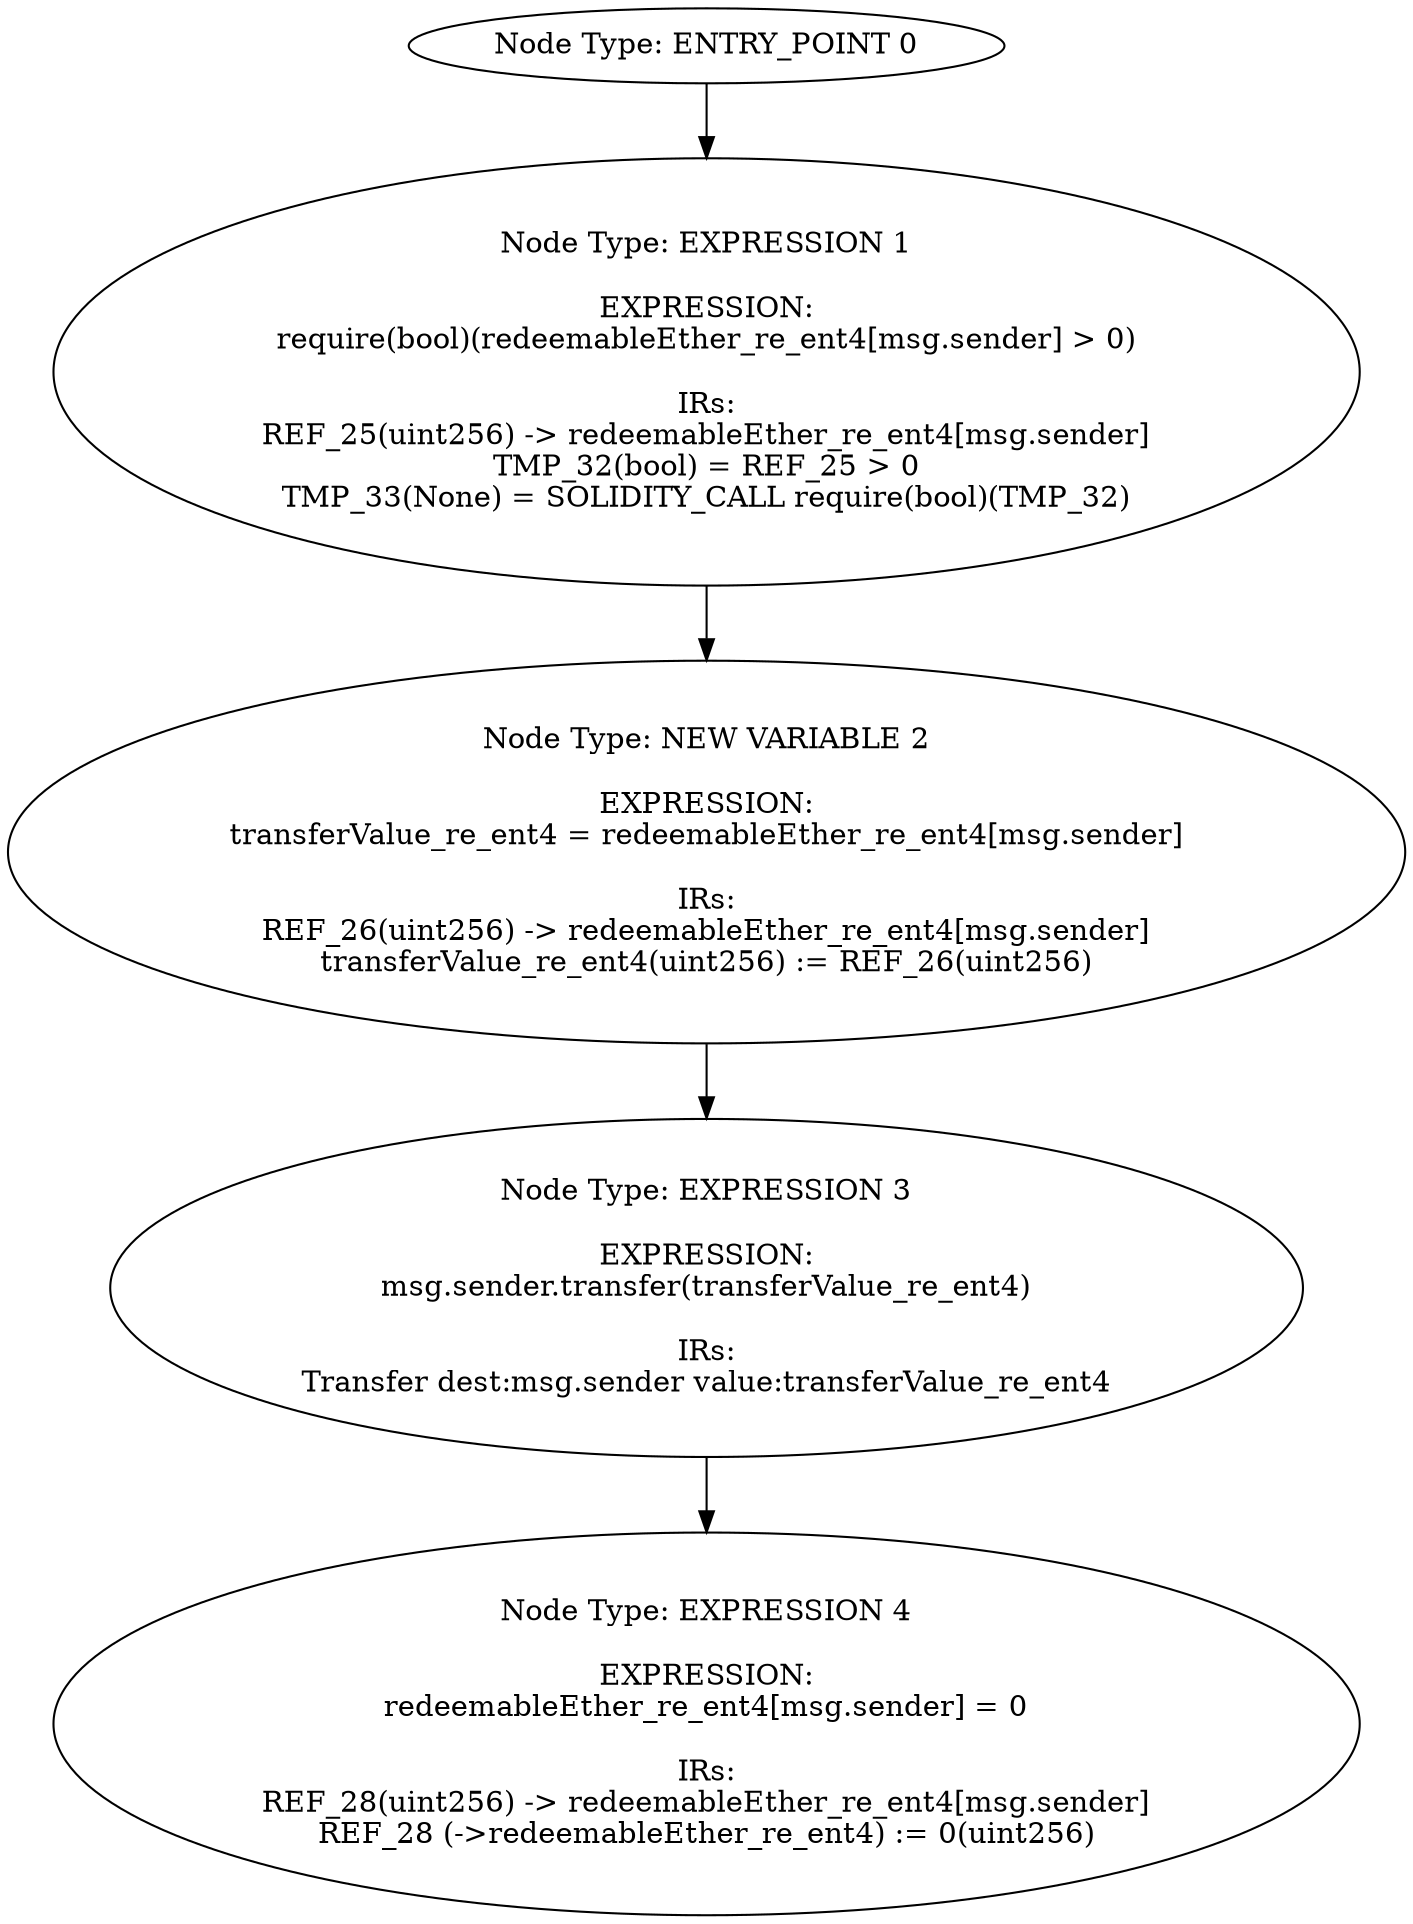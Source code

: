 digraph{
0[label="Node Type: ENTRY_POINT 0
"];
0->1;
1[label="Node Type: EXPRESSION 1

EXPRESSION:
require(bool)(redeemableEther_re_ent4[msg.sender] > 0)

IRs:
REF_25(uint256) -> redeemableEther_re_ent4[msg.sender]
TMP_32(bool) = REF_25 > 0
TMP_33(None) = SOLIDITY_CALL require(bool)(TMP_32)"];
1->2;
2[label="Node Type: NEW VARIABLE 2

EXPRESSION:
transferValue_re_ent4 = redeemableEther_re_ent4[msg.sender]

IRs:
REF_26(uint256) -> redeemableEther_re_ent4[msg.sender]
transferValue_re_ent4(uint256) := REF_26(uint256)"];
2->3;
3[label="Node Type: EXPRESSION 3

EXPRESSION:
msg.sender.transfer(transferValue_re_ent4)

IRs:
Transfer dest:msg.sender value:transferValue_re_ent4"];
3->4;
4[label="Node Type: EXPRESSION 4

EXPRESSION:
redeemableEther_re_ent4[msg.sender] = 0

IRs:
REF_28(uint256) -> redeemableEther_re_ent4[msg.sender]
REF_28 (->redeemableEther_re_ent4) := 0(uint256)"];
}

